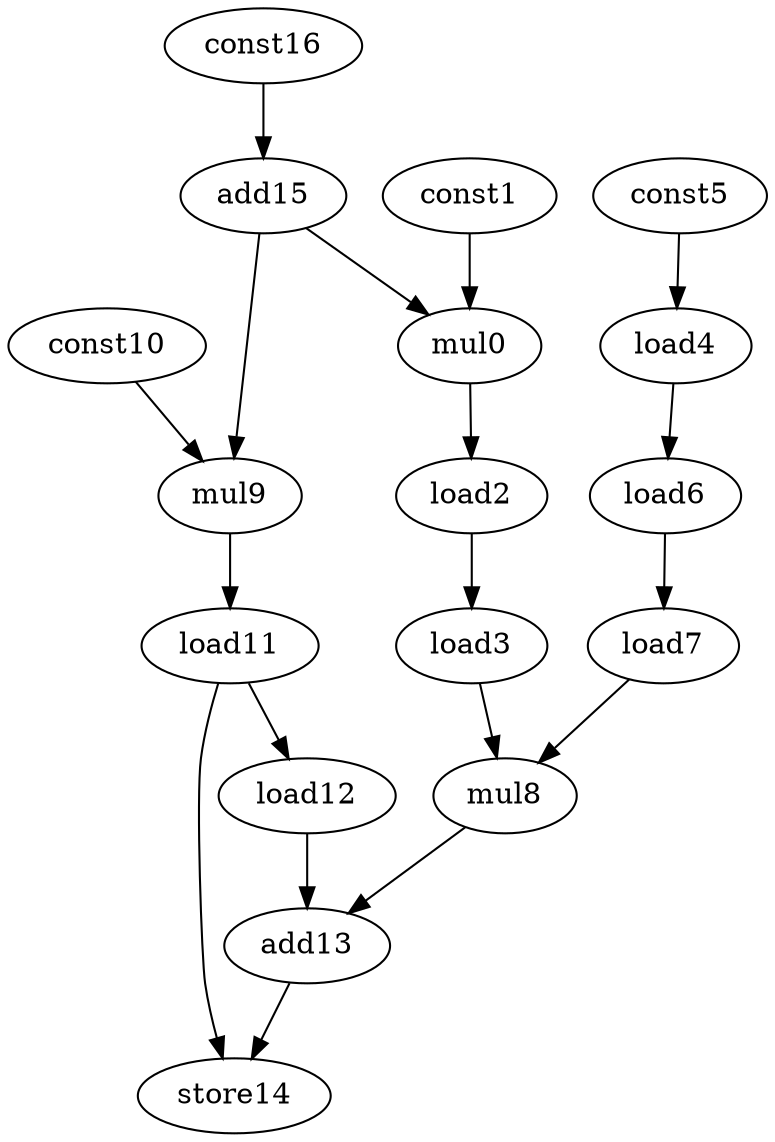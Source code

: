 digraph G {
mul0[opcode=mul];
const1[opcode=const];
load2[opcode=load];
load3[opcode=load];
load4[opcode=load];
const5[opcode=const];
load6[opcode=load];
load7[opcode=load];
mul8[opcode=mul];
mul9[opcode=mul];
const10[opcode=const];
load11[opcode=load];
load12[opcode=load];
add13[opcode=add];
store14[opcode=store];
add15[opcode=add];
const16[opcode=const];
load2->load3[operand=0]; //load->load
load3->mul8[operand=1]; //load->mul
load4->load6[operand=0]; //load->load
load6->load7[operand=0]; //load->load
load7->mul8[operand=0]; //load->mul
mul8->add13[operand=1]; //mul->add
load11->load12[operand=0]; //load->load
load11->store14[operand=1]; //load->store
load12->add13[operand=0]; //load->add
add13->store14[operand=0]; //add->store
add15->mul0[operand=1]; //add->gep_mul
add15->mul9[operand=1]; //add->gep_mul
const1->mul0[operand=0]; //gep_const->gep_mul
mul0->load2[operand=0]; //gep_mul->load
const5->load4[operand=0]; //const->load
const10->mul9[operand=0]; //gep_const->gep_mul
mul9->load11[operand=0]; //gep_mul->load
const16->add15[operand=0]; //const->add
}
